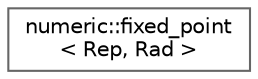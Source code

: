 digraph "类继承关系图"
{
 // LATEX_PDF_SIZE
  bgcolor="transparent";
  edge [fontname=Helvetica,fontsize=10,labelfontname=Helvetica,labelfontsize=10];
  node [fontname=Helvetica,fontsize=10,shape=box,height=0.2,width=0.4];
  rankdir="LR";
  Node0 [id="Node000000",label="numeric::fixed_point\l\< Rep, Rad \>",height=0.2,width=0.4,color="grey40", fillcolor="white", style="filled",URL="$classnumeric_1_1fixed__point.html",tooltip="A type for representing a number with a fixed amount of precision"];
}
